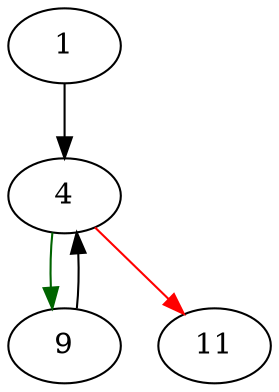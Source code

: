 strict digraph "sqlite3PcacheCleanAll" {
	// Node definitions.
	1 [entry=true];
	4;
	9;
	11;

	// Edge definitions.
	1 -> 4;
	4 -> 9 [
		color=darkgreen
		cond=true
	];
	4 -> 11 [
		color=red
		cond=false
	];
	9 -> 4;
}